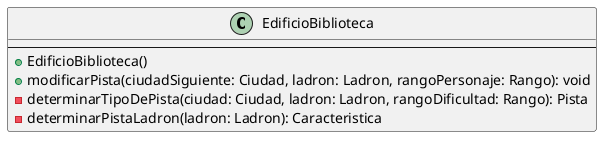 @startuml

class EdificioBiblioteca {
    --
    +EdificioBiblioteca()
    +modificarPista(ciudadSiguiente: Ciudad, ladron: Ladron, rangoPersonaje: Rango): void
    -determinarTipoDePista(ciudad: Ciudad, ladron: Ladron, rangoDificultad: Rango): Pista
    -determinarPistaLadron(ladron: Ladron): Caracteristica
}

@enduml